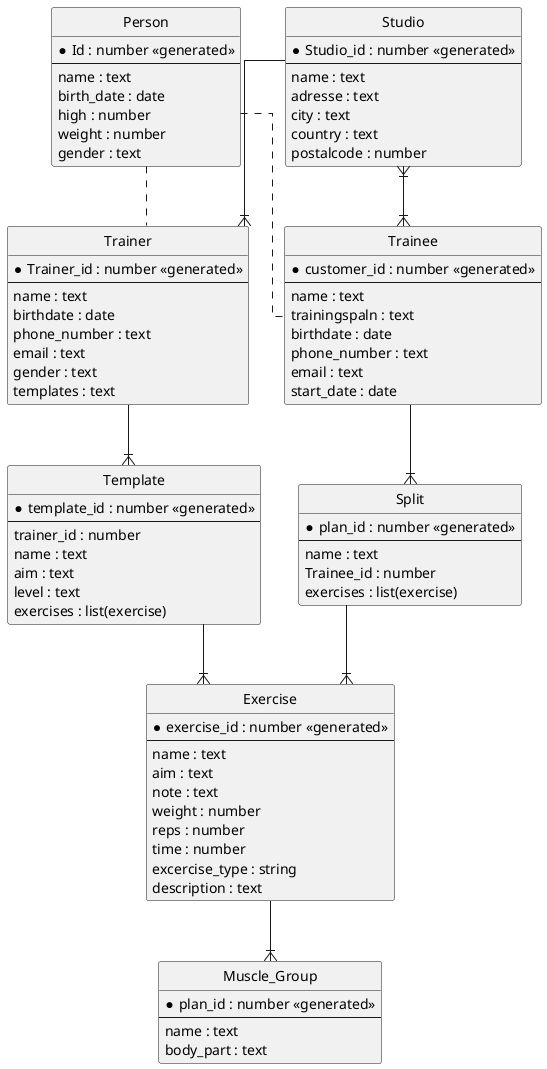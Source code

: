 AberGym PlantUML ERD

@startuml
' hide the spot
hide circle

' avoid problems with angled crows feet
skinparam linetype ortho


entity "Person" as person {
  *Id : number <<generated>>
  --
  name : text
  birth_date : date
  high : number
  weight : number
  gender : text
}

entity "Trainee" as trainee {
  *customer_id : number <<generated>>
  --
  name : text
  trainingspaln : text
  birthdate : date
  phone_number : text
  email : text
  start_date : date
}

entity "Trainer" as trainer {
  *Trainer_id : number <<generated>>
  --
  name : text
  birthdate : date
  phone_number : text
  email : text
  gender : text
  templates : text
}

entity "Template" as template {
  *template_id : number <<generated>>
  --
  trainer_id : number
  name : text
  aim : text
  level : text
  exercises : list(exercise)
}

entity "Exercise" as exercise {
  *exercise_id : number <<generated>>
  --
  name : text
  aim : text
  note : text
  weight : number
  reps : number
  time : number
  excercise_type : string
  description : text
}

entity "Split" as t_plan {
  *plan_id : number <<generated>>
  --
  name : text
  Trainee_id : number
  exercises : list(exercise)
}

entity "Muscle_Group" as e_group{
   *plan_id : number <<generated>>
   --
   name : text
   body_part : text
}

entity "Studio" as studio{
   *Studio_id : number <<generated>>
   --
   name : text
   adresse : text
   city : text
   country : text
   postalcode : number
}
studio }|--|{ trainee
studio --|{ trainer
person .. trainee
person .. trainer
trainer --|{ template
trainee --|{ t_plan
template --|{ exercise

exercise --|{ e_group
t_plan --|{ exercise

@enduml
